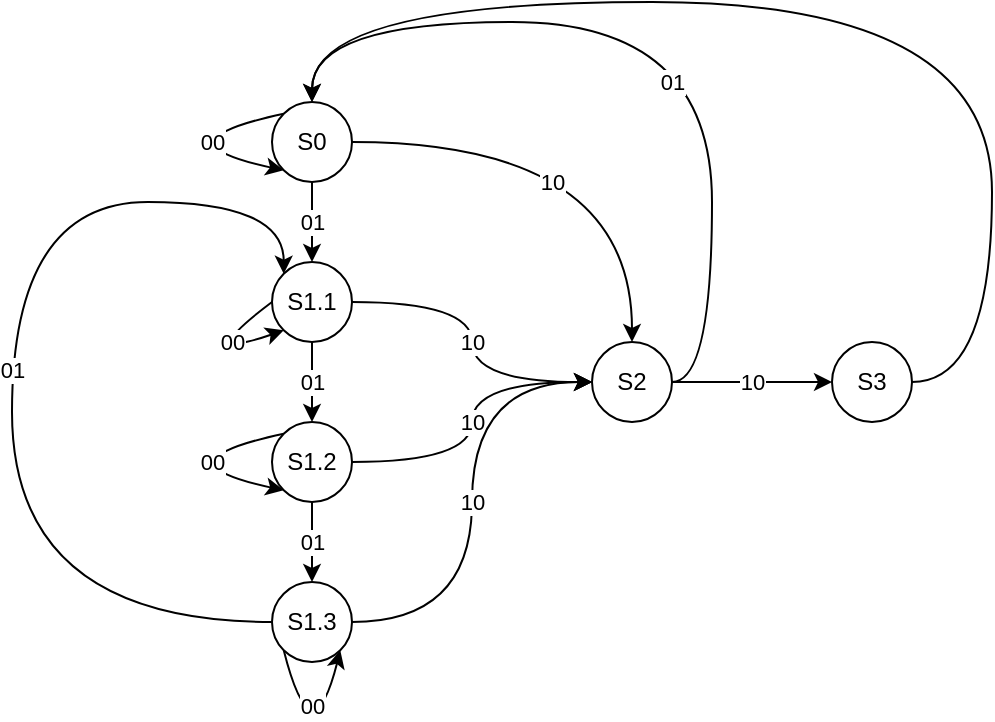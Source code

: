 <mxfile>
    <diagram id="inCoATRK-C8tN-ZP_VXb" name="Page-1">
        <mxGraphModel dx="680" dy="485" grid="1" gridSize="10" guides="1" tooltips="1" connect="1" arrows="1" fold="1" page="1" pageScale="1" pageWidth="1100" pageHeight="850" math="0" shadow="0">
            <root>
                <mxCell id="0"/>
                <mxCell id="1" parent="0"/>
                <mxCell id="10" value="10" style="edgeStyle=orthogonalEdgeStyle;curved=1;html=1;exitX=1;exitY=0.5;exitDx=0;exitDy=0;entryX=0.5;entryY=0;entryDx=0;entryDy=0;" edge="1" parent="1" source="2" target="8">
                    <mxGeometry x="-0.167" y="-20" relative="1" as="geometry">
                        <mxPoint as="offset"/>
                    </mxGeometry>
                </mxCell>
                <mxCell id="14" value="01" style="edgeStyle=orthogonalEdgeStyle;curved=1;html=1;exitX=0.5;exitY=1;exitDx=0;exitDy=0;entryX=0.5;entryY=0;entryDx=0;entryDy=0;" edge="1" parent="1" source="2" target="3">
                    <mxGeometry relative="1" as="geometry"/>
                </mxCell>
                <mxCell id="2" value="S0" style="ellipse;whiteSpace=wrap;html=1;aspect=fixed;" vertex="1" parent="1">
                    <mxGeometry x="200" y="120" width="40" height="40" as="geometry"/>
                </mxCell>
                <mxCell id="11" value="10" style="edgeStyle=orthogonalEdgeStyle;curved=1;html=1;exitX=1;exitY=0.5;exitDx=0;exitDy=0;entryX=0;entryY=0.5;entryDx=0;entryDy=0;" edge="1" parent="1" source="3" target="8">
                    <mxGeometry relative="1" as="geometry"/>
                </mxCell>
                <mxCell id="15" value="01" style="edgeStyle=orthogonalEdgeStyle;curved=1;html=1;exitX=0.5;exitY=1;exitDx=0;exitDy=0;entryX=0.5;entryY=0;entryDx=0;entryDy=0;" edge="1" parent="1" source="3" target="4">
                    <mxGeometry relative="1" as="geometry"/>
                </mxCell>
                <mxCell id="3" value="S1.1" style="ellipse;whiteSpace=wrap;html=1;aspect=fixed;" vertex="1" parent="1">
                    <mxGeometry x="200" y="200" width="40" height="40" as="geometry"/>
                </mxCell>
                <mxCell id="12" value="10" style="edgeStyle=orthogonalEdgeStyle;curved=1;html=1;exitX=1;exitY=0.5;exitDx=0;exitDy=0;entryX=0;entryY=0.5;entryDx=0;entryDy=0;" edge="1" parent="1" source="4" target="8">
                    <mxGeometry relative="1" as="geometry"/>
                </mxCell>
                <mxCell id="16" value="01" style="edgeStyle=orthogonalEdgeStyle;curved=1;html=1;exitX=0.5;exitY=1;exitDx=0;exitDy=0;entryX=0.5;entryY=0;entryDx=0;entryDy=0;" edge="1" parent="1" source="4" target="5">
                    <mxGeometry relative="1" as="geometry"/>
                </mxCell>
                <mxCell id="4" value="S1.2" style="ellipse;whiteSpace=wrap;html=1;aspect=fixed;" vertex="1" parent="1">
                    <mxGeometry x="200" y="280" width="40" height="40" as="geometry"/>
                </mxCell>
                <mxCell id="13" value="10" style="edgeStyle=orthogonalEdgeStyle;curved=1;html=1;exitX=1;exitY=0.5;exitDx=0;exitDy=0;entryX=0;entryY=0.5;entryDx=0;entryDy=0;" edge="1" parent="1" source="5" target="8">
                    <mxGeometry x="0.0" relative="1" as="geometry">
                        <mxPoint as="offset"/>
                    </mxGeometry>
                </mxCell>
                <mxCell id="23" value="01" style="edgeStyle=orthogonalEdgeStyle;curved=1;html=1;exitX=0;exitY=0.5;exitDx=0;exitDy=0;entryX=0;entryY=0;entryDx=0;entryDy=0;" edge="1" parent="1" source="5" target="3">
                    <mxGeometry relative="1" as="geometry">
                        <Array as="points">
                            <mxPoint x="70" y="380"/>
                            <mxPoint x="70" y="170"/>
                            <mxPoint x="206" y="170"/>
                        </Array>
                    </mxGeometry>
                </mxCell>
                <mxCell id="5" value="S1.3" style="ellipse;whiteSpace=wrap;html=1;aspect=fixed;" vertex="1" parent="1">
                    <mxGeometry x="200" y="360" width="40" height="40" as="geometry"/>
                </mxCell>
                <mxCell id="17" value="10" style="edgeStyle=orthogonalEdgeStyle;curved=1;html=1;exitX=1;exitY=0.5;exitDx=0;exitDy=0;entryX=0;entryY=0.5;entryDx=0;entryDy=0;" edge="1" parent="1" source="8" target="9">
                    <mxGeometry relative="1" as="geometry"/>
                </mxCell>
                <mxCell id="21" value="01" style="edgeStyle=orthogonalEdgeStyle;curved=1;html=1;exitX=1;exitY=0.5;exitDx=0;exitDy=0;entryX=0.5;entryY=0;entryDx=0;entryDy=0;" edge="1" parent="1" source="8" target="2">
                    <mxGeometry x="-0.227" y="20" relative="1" as="geometry">
                        <Array as="points">
                            <mxPoint x="420" y="260"/>
                            <mxPoint x="420" y="80"/>
                            <mxPoint x="220" y="80"/>
                        </Array>
                        <mxPoint as="offset"/>
                    </mxGeometry>
                </mxCell>
                <mxCell id="8" value="S2" style="ellipse;whiteSpace=wrap;html=1;aspect=fixed;" vertex="1" parent="1">
                    <mxGeometry x="360" y="240" width="40" height="40" as="geometry"/>
                </mxCell>
                <mxCell id="18" style="edgeStyle=orthogonalEdgeStyle;curved=1;html=1;exitX=1;exitY=0.5;exitDx=0;exitDy=0;entryX=0.5;entryY=0;entryDx=0;entryDy=0;" edge="1" parent="1" source="9" target="2">
                    <mxGeometry relative="1" as="geometry">
                        <Array as="points">
                            <mxPoint x="560" y="260"/>
                            <mxPoint x="560" y="70"/>
                            <mxPoint x="220" y="70"/>
                        </Array>
                    </mxGeometry>
                </mxCell>
                <mxCell id="9" value="S3" style="ellipse;whiteSpace=wrap;html=1;aspect=fixed;" vertex="1" parent="1">
                    <mxGeometry x="480" y="240" width="40" height="40" as="geometry"/>
                </mxCell>
                <mxCell id="22" value="00" style="edgeStyle=orthogonalEdgeStyle;curved=1;html=1;exitX=0;exitY=0;exitDx=0;exitDy=0;entryX=0;entryY=1;entryDx=0;entryDy=0;" edge="1" parent="1" source="2" target="2">
                    <mxGeometry x="-0.435" y="6" relative="1" as="geometry">
                        <Array as="points">
                            <mxPoint x="140" y="140"/>
                        </Array>
                        <mxPoint as="offset"/>
                    </mxGeometry>
                </mxCell>
                <mxCell id="24" value="00" style="edgeStyle=orthogonalEdgeStyle;curved=1;html=1;exitX=0;exitY=1;exitDx=0;exitDy=0;entryX=1;entryY=1;entryDx=0;entryDy=0;" edge="1" parent="1" source="5" target="5">
                    <mxGeometry x="0.464" y="7" relative="1" as="geometry">
                        <Array as="points">
                            <mxPoint x="220" y="450"/>
                        </Array>
                        <mxPoint as="offset"/>
                    </mxGeometry>
                </mxCell>
                <mxCell id="25" value="00" style="edgeStyle=orthogonalEdgeStyle;curved=1;html=1;exitX=0;exitY=0;exitDx=0;exitDy=0;entryX=0;entryY=1;entryDx=0;entryDy=0;" edge="1" parent="1" source="4" target="4">
                    <mxGeometry x="-0.435" y="6" relative="1" as="geometry">
                        <Array as="points">
                            <mxPoint x="140" y="300"/>
                        </Array>
                        <mxPoint as="offset"/>
                    </mxGeometry>
                </mxCell>
                <mxCell id="26" value="00" style="edgeStyle=orthogonalEdgeStyle;curved=1;html=1;exitX=0;exitY=0.5;exitDx=0;exitDy=0;entryX=0;entryY=1;entryDx=0;entryDy=0;" edge="1" parent="1" source="3" target="3">
                    <mxGeometry x="0.465" y="3" relative="1" as="geometry">
                        <Array as="points">
                            <mxPoint x="160" y="250"/>
                        </Array>
                        <mxPoint as="offset"/>
                    </mxGeometry>
                </mxCell>
            </root>
        </mxGraphModel>
    </diagram>
</mxfile>